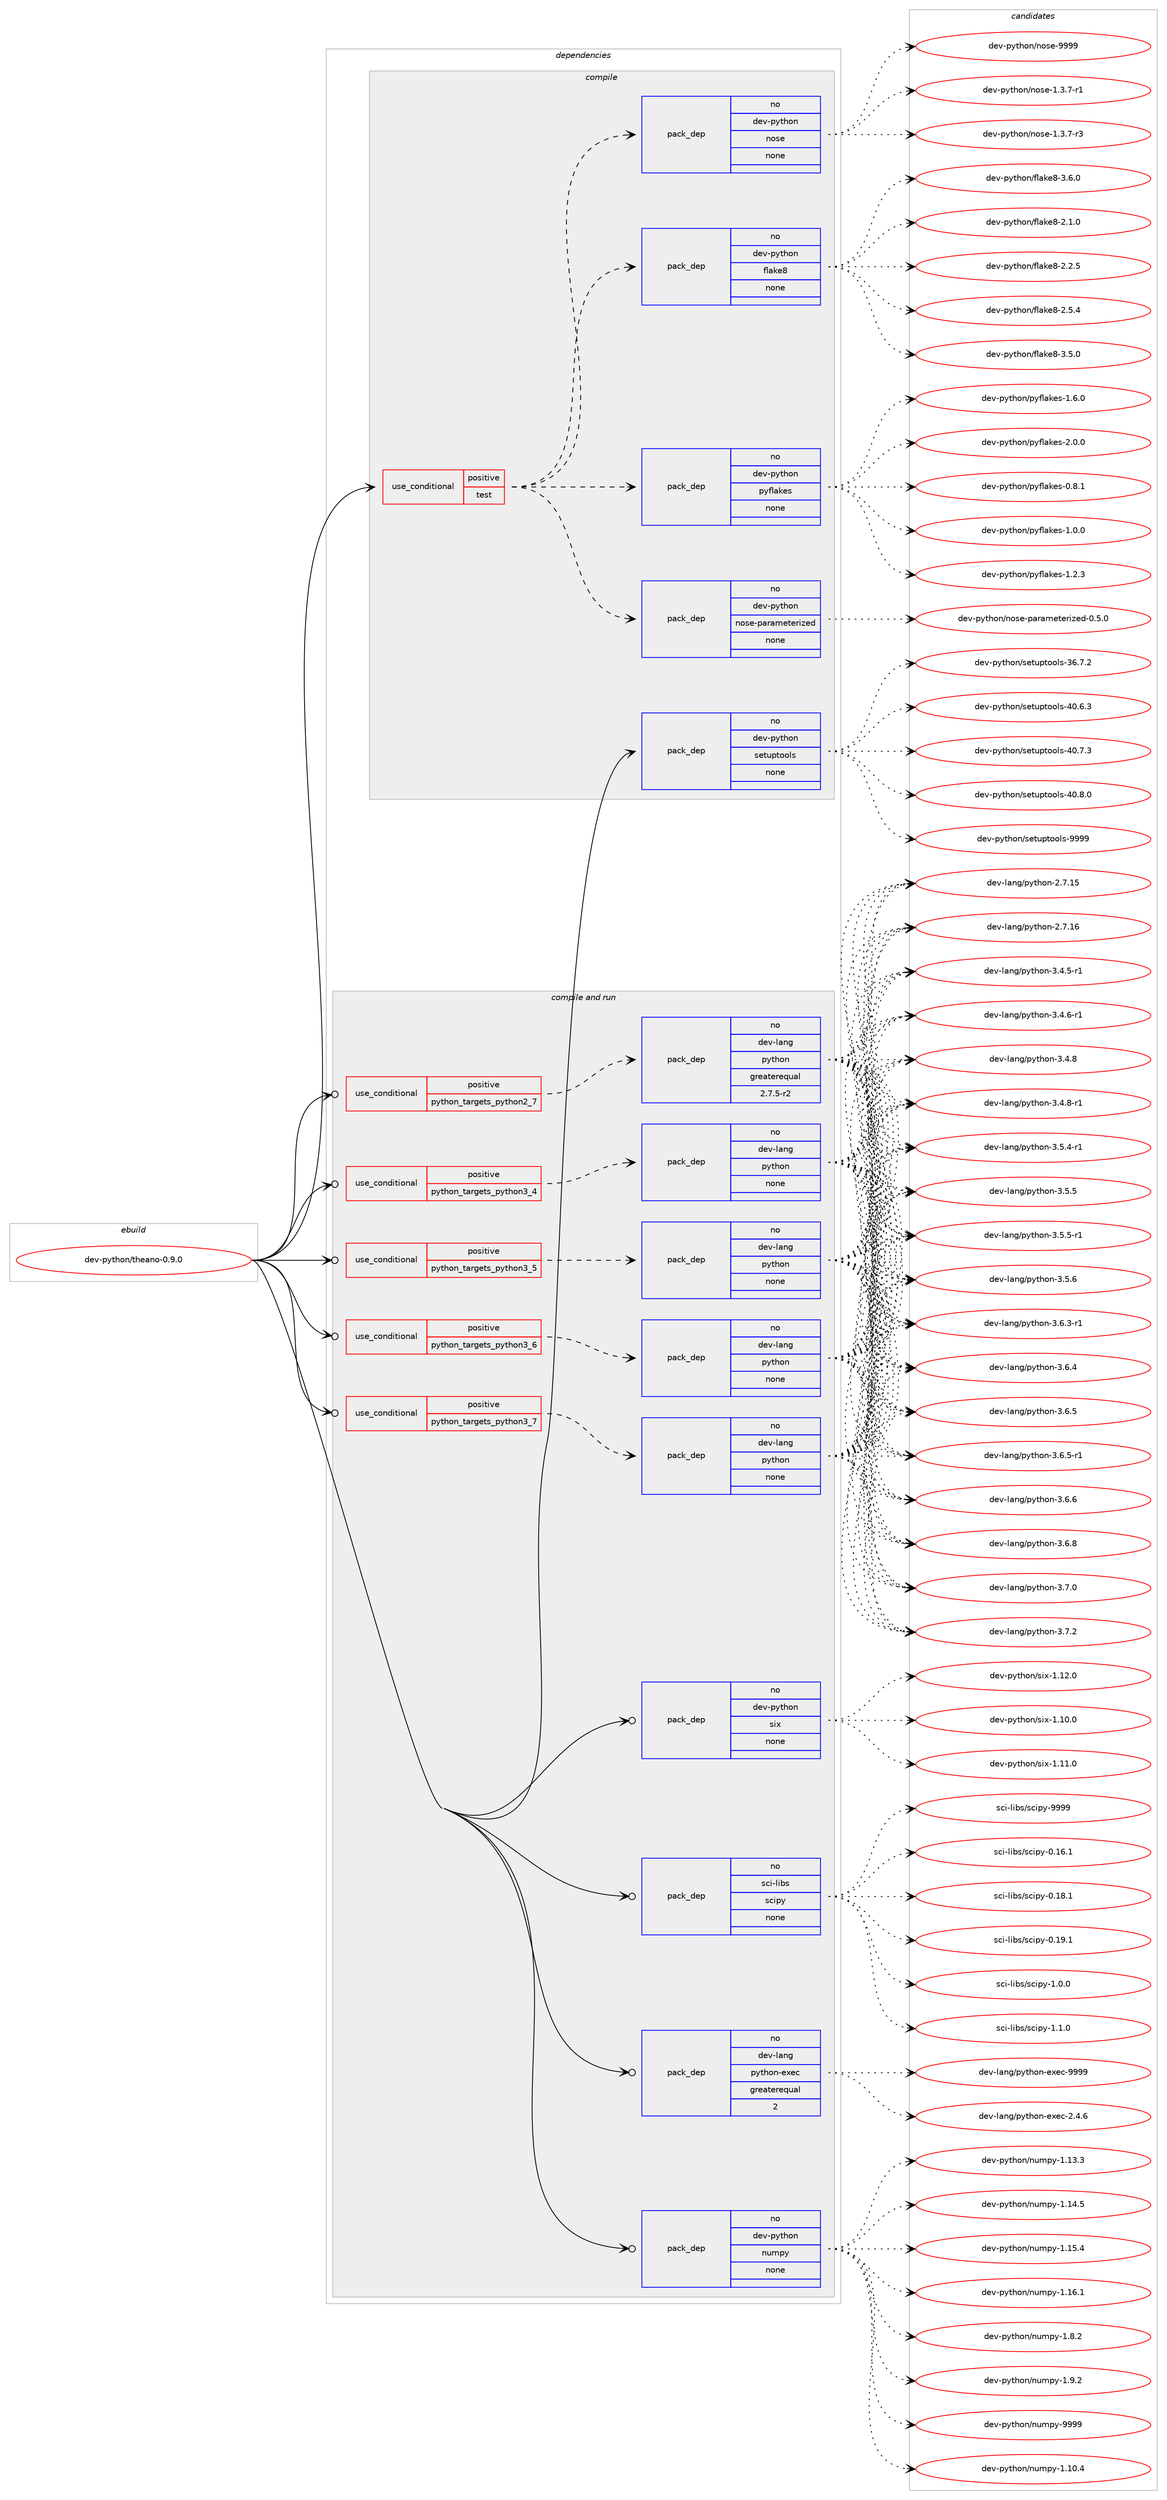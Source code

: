 digraph prolog {

# *************
# Graph options
# *************

newrank=true;
concentrate=true;
compound=true;
graph [rankdir=LR,fontname=Helvetica,fontsize=10,ranksep=1.5];#, ranksep=2.5, nodesep=0.2];
edge  [arrowhead=vee];
node  [fontname=Helvetica,fontsize=10];

# **********
# The ebuild
# **********

subgraph cluster_leftcol {
color=gray;
rank=same;
label=<<i>ebuild</i>>;
id [label="dev-python/theano-0.9.0", color=red, width=4, href="../dev-python/theano-0.9.0.svg"];
}

# ****************
# The dependencies
# ****************

subgraph cluster_midcol {
color=gray;
label=<<i>dependencies</i>>;
subgraph cluster_compile {
fillcolor="#eeeeee";
style=filled;
label=<<i>compile</i>>;
subgraph cond385785 {
dependency1444700 [label=<<TABLE BORDER="0" CELLBORDER="1" CELLSPACING="0" CELLPADDING="4"><TR><TD ROWSPAN="3" CELLPADDING="10">use_conditional</TD></TR><TR><TD>positive</TD></TR><TR><TD>test</TD></TR></TABLE>>, shape=none, color=red];
subgraph pack1035552 {
dependency1444701 [label=<<TABLE BORDER="0" CELLBORDER="1" CELLSPACING="0" CELLPADDING="4" WIDTH="220"><TR><TD ROWSPAN="6" CELLPADDING="30">pack_dep</TD></TR><TR><TD WIDTH="110">no</TD></TR><TR><TD>dev-python</TD></TR><TR><TD>flake8</TD></TR><TR><TD>none</TD></TR><TR><TD></TD></TR></TABLE>>, shape=none, color=blue];
}
dependency1444700:e -> dependency1444701:w [weight=20,style="dashed",arrowhead="vee"];
subgraph pack1035553 {
dependency1444702 [label=<<TABLE BORDER="0" CELLBORDER="1" CELLSPACING="0" CELLPADDING="4" WIDTH="220"><TR><TD ROWSPAN="6" CELLPADDING="30">pack_dep</TD></TR><TR><TD WIDTH="110">no</TD></TR><TR><TD>dev-python</TD></TR><TR><TD>nose</TD></TR><TR><TD>none</TD></TR><TR><TD></TD></TR></TABLE>>, shape=none, color=blue];
}
dependency1444700:e -> dependency1444702:w [weight=20,style="dashed",arrowhead="vee"];
subgraph pack1035554 {
dependency1444703 [label=<<TABLE BORDER="0" CELLBORDER="1" CELLSPACING="0" CELLPADDING="4" WIDTH="220"><TR><TD ROWSPAN="6" CELLPADDING="30">pack_dep</TD></TR><TR><TD WIDTH="110">no</TD></TR><TR><TD>dev-python</TD></TR><TR><TD>nose-parameterized</TD></TR><TR><TD>none</TD></TR><TR><TD></TD></TR></TABLE>>, shape=none, color=blue];
}
dependency1444700:e -> dependency1444703:w [weight=20,style="dashed",arrowhead="vee"];
subgraph pack1035555 {
dependency1444704 [label=<<TABLE BORDER="0" CELLBORDER="1" CELLSPACING="0" CELLPADDING="4" WIDTH="220"><TR><TD ROWSPAN="6" CELLPADDING="30">pack_dep</TD></TR><TR><TD WIDTH="110">no</TD></TR><TR><TD>dev-python</TD></TR><TR><TD>pyflakes</TD></TR><TR><TD>none</TD></TR><TR><TD></TD></TR></TABLE>>, shape=none, color=blue];
}
dependency1444700:e -> dependency1444704:w [weight=20,style="dashed",arrowhead="vee"];
}
id:e -> dependency1444700:w [weight=20,style="solid",arrowhead="vee"];
subgraph pack1035556 {
dependency1444705 [label=<<TABLE BORDER="0" CELLBORDER="1" CELLSPACING="0" CELLPADDING="4" WIDTH="220"><TR><TD ROWSPAN="6" CELLPADDING="30">pack_dep</TD></TR><TR><TD WIDTH="110">no</TD></TR><TR><TD>dev-python</TD></TR><TR><TD>setuptools</TD></TR><TR><TD>none</TD></TR><TR><TD></TD></TR></TABLE>>, shape=none, color=blue];
}
id:e -> dependency1444705:w [weight=20,style="solid",arrowhead="vee"];
}
subgraph cluster_compileandrun {
fillcolor="#eeeeee";
style=filled;
label=<<i>compile and run</i>>;
subgraph cond385786 {
dependency1444706 [label=<<TABLE BORDER="0" CELLBORDER="1" CELLSPACING="0" CELLPADDING="4"><TR><TD ROWSPAN="3" CELLPADDING="10">use_conditional</TD></TR><TR><TD>positive</TD></TR><TR><TD>python_targets_python2_7</TD></TR></TABLE>>, shape=none, color=red];
subgraph pack1035557 {
dependency1444707 [label=<<TABLE BORDER="0" CELLBORDER="1" CELLSPACING="0" CELLPADDING="4" WIDTH="220"><TR><TD ROWSPAN="6" CELLPADDING="30">pack_dep</TD></TR><TR><TD WIDTH="110">no</TD></TR><TR><TD>dev-lang</TD></TR><TR><TD>python</TD></TR><TR><TD>greaterequal</TD></TR><TR><TD>2.7.5-r2</TD></TR></TABLE>>, shape=none, color=blue];
}
dependency1444706:e -> dependency1444707:w [weight=20,style="dashed",arrowhead="vee"];
}
id:e -> dependency1444706:w [weight=20,style="solid",arrowhead="odotvee"];
subgraph cond385787 {
dependency1444708 [label=<<TABLE BORDER="0" CELLBORDER="1" CELLSPACING="0" CELLPADDING="4"><TR><TD ROWSPAN="3" CELLPADDING="10">use_conditional</TD></TR><TR><TD>positive</TD></TR><TR><TD>python_targets_python3_4</TD></TR></TABLE>>, shape=none, color=red];
subgraph pack1035558 {
dependency1444709 [label=<<TABLE BORDER="0" CELLBORDER="1" CELLSPACING="0" CELLPADDING="4" WIDTH="220"><TR><TD ROWSPAN="6" CELLPADDING="30">pack_dep</TD></TR><TR><TD WIDTH="110">no</TD></TR><TR><TD>dev-lang</TD></TR><TR><TD>python</TD></TR><TR><TD>none</TD></TR><TR><TD></TD></TR></TABLE>>, shape=none, color=blue];
}
dependency1444708:e -> dependency1444709:w [weight=20,style="dashed",arrowhead="vee"];
}
id:e -> dependency1444708:w [weight=20,style="solid",arrowhead="odotvee"];
subgraph cond385788 {
dependency1444710 [label=<<TABLE BORDER="0" CELLBORDER="1" CELLSPACING="0" CELLPADDING="4"><TR><TD ROWSPAN="3" CELLPADDING="10">use_conditional</TD></TR><TR><TD>positive</TD></TR><TR><TD>python_targets_python3_5</TD></TR></TABLE>>, shape=none, color=red];
subgraph pack1035559 {
dependency1444711 [label=<<TABLE BORDER="0" CELLBORDER="1" CELLSPACING="0" CELLPADDING="4" WIDTH="220"><TR><TD ROWSPAN="6" CELLPADDING="30">pack_dep</TD></TR><TR><TD WIDTH="110">no</TD></TR><TR><TD>dev-lang</TD></TR><TR><TD>python</TD></TR><TR><TD>none</TD></TR><TR><TD></TD></TR></TABLE>>, shape=none, color=blue];
}
dependency1444710:e -> dependency1444711:w [weight=20,style="dashed",arrowhead="vee"];
}
id:e -> dependency1444710:w [weight=20,style="solid",arrowhead="odotvee"];
subgraph cond385789 {
dependency1444712 [label=<<TABLE BORDER="0" CELLBORDER="1" CELLSPACING="0" CELLPADDING="4"><TR><TD ROWSPAN="3" CELLPADDING="10">use_conditional</TD></TR><TR><TD>positive</TD></TR><TR><TD>python_targets_python3_6</TD></TR></TABLE>>, shape=none, color=red];
subgraph pack1035560 {
dependency1444713 [label=<<TABLE BORDER="0" CELLBORDER="1" CELLSPACING="0" CELLPADDING="4" WIDTH="220"><TR><TD ROWSPAN="6" CELLPADDING="30">pack_dep</TD></TR><TR><TD WIDTH="110">no</TD></TR><TR><TD>dev-lang</TD></TR><TR><TD>python</TD></TR><TR><TD>none</TD></TR><TR><TD></TD></TR></TABLE>>, shape=none, color=blue];
}
dependency1444712:e -> dependency1444713:w [weight=20,style="dashed",arrowhead="vee"];
}
id:e -> dependency1444712:w [weight=20,style="solid",arrowhead="odotvee"];
subgraph cond385790 {
dependency1444714 [label=<<TABLE BORDER="0" CELLBORDER="1" CELLSPACING="0" CELLPADDING="4"><TR><TD ROWSPAN="3" CELLPADDING="10">use_conditional</TD></TR><TR><TD>positive</TD></TR><TR><TD>python_targets_python3_7</TD></TR></TABLE>>, shape=none, color=red];
subgraph pack1035561 {
dependency1444715 [label=<<TABLE BORDER="0" CELLBORDER="1" CELLSPACING="0" CELLPADDING="4" WIDTH="220"><TR><TD ROWSPAN="6" CELLPADDING="30">pack_dep</TD></TR><TR><TD WIDTH="110">no</TD></TR><TR><TD>dev-lang</TD></TR><TR><TD>python</TD></TR><TR><TD>none</TD></TR><TR><TD></TD></TR></TABLE>>, shape=none, color=blue];
}
dependency1444714:e -> dependency1444715:w [weight=20,style="dashed",arrowhead="vee"];
}
id:e -> dependency1444714:w [weight=20,style="solid",arrowhead="odotvee"];
subgraph pack1035562 {
dependency1444716 [label=<<TABLE BORDER="0" CELLBORDER="1" CELLSPACING="0" CELLPADDING="4" WIDTH="220"><TR><TD ROWSPAN="6" CELLPADDING="30">pack_dep</TD></TR><TR><TD WIDTH="110">no</TD></TR><TR><TD>dev-lang</TD></TR><TR><TD>python-exec</TD></TR><TR><TD>greaterequal</TD></TR><TR><TD>2</TD></TR></TABLE>>, shape=none, color=blue];
}
id:e -> dependency1444716:w [weight=20,style="solid",arrowhead="odotvee"];
subgraph pack1035563 {
dependency1444717 [label=<<TABLE BORDER="0" CELLBORDER="1" CELLSPACING="0" CELLPADDING="4" WIDTH="220"><TR><TD ROWSPAN="6" CELLPADDING="30">pack_dep</TD></TR><TR><TD WIDTH="110">no</TD></TR><TR><TD>dev-python</TD></TR><TR><TD>numpy</TD></TR><TR><TD>none</TD></TR><TR><TD></TD></TR></TABLE>>, shape=none, color=blue];
}
id:e -> dependency1444717:w [weight=20,style="solid",arrowhead="odotvee"];
subgraph pack1035564 {
dependency1444718 [label=<<TABLE BORDER="0" CELLBORDER="1" CELLSPACING="0" CELLPADDING="4" WIDTH="220"><TR><TD ROWSPAN="6" CELLPADDING="30">pack_dep</TD></TR><TR><TD WIDTH="110">no</TD></TR><TR><TD>dev-python</TD></TR><TR><TD>six</TD></TR><TR><TD>none</TD></TR><TR><TD></TD></TR></TABLE>>, shape=none, color=blue];
}
id:e -> dependency1444718:w [weight=20,style="solid",arrowhead="odotvee"];
subgraph pack1035565 {
dependency1444719 [label=<<TABLE BORDER="0" CELLBORDER="1" CELLSPACING="0" CELLPADDING="4" WIDTH="220"><TR><TD ROWSPAN="6" CELLPADDING="30">pack_dep</TD></TR><TR><TD WIDTH="110">no</TD></TR><TR><TD>sci-libs</TD></TR><TR><TD>scipy</TD></TR><TR><TD>none</TD></TR><TR><TD></TD></TR></TABLE>>, shape=none, color=blue];
}
id:e -> dependency1444719:w [weight=20,style="solid",arrowhead="odotvee"];
}
subgraph cluster_run {
fillcolor="#eeeeee";
style=filled;
label=<<i>run</i>>;
}
}

# **************
# The candidates
# **************

subgraph cluster_choices {
rank=same;
color=gray;
label=<<i>candidates</i>>;

subgraph choice1035552 {
color=black;
nodesep=1;
choice10010111845112121116104111110471021089710710156455046494648 [label="dev-python/flake8-2.1.0", color=red, width=4,href="../dev-python/flake8-2.1.0.svg"];
choice10010111845112121116104111110471021089710710156455046504653 [label="dev-python/flake8-2.2.5", color=red, width=4,href="../dev-python/flake8-2.2.5.svg"];
choice10010111845112121116104111110471021089710710156455046534652 [label="dev-python/flake8-2.5.4", color=red, width=4,href="../dev-python/flake8-2.5.4.svg"];
choice10010111845112121116104111110471021089710710156455146534648 [label="dev-python/flake8-3.5.0", color=red, width=4,href="../dev-python/flake8-3.5.0.svg"];
choice10010111845112121116104111110471021089710710156455146544648 [label="dev-python/flake8-3.6.0", color=red, width=4,href="../dev-python/flake8-3.6.0.svg"];
dependency1444701:e -> choice10010111845112121116104111110471021089710710156455046494648:w [style=dotted,weight="100"];
dependency1444701:e -> choice10010111845112121116104111110471021089710710156455046504653:w [style=dotted,weight="100"];
dependency1444701:e -> choice10010111845112121116104111110471021089710710156455046534652:w [style=dotted,weight="100"];
dependency1444701:e -> choice10010111845112121116104111110471021089710710156455146534648:w [style=dotted,weight="100"];
dependency1444701:e -> choice10010111845112121116104111110471021089710710156455146544648:w [style=dotted,weight="100"];
}
subgraph choice1035553 {
color=black;
nodesep=1;
choice10010111845112121116104111110471101111151014549465146554511449 [label="dev-python/nose-1.3.7-r1", color=red, width=4,href="../dev-python/nose-1.3.7-r1.svg"];
choice10010111845112121116104111110471101111151014549465146554511451 [label="dev-python/nose-1.3.7-r3", color=red, width=4,href="../dev-python/nose-1.3.7-r3.svg"];
choice10010111845112121116104111110471101111151014557575757 [label="dev-python/nose-9999", color=red, width=4,href="../dev-python/nose-9999.svg"];
dependency1444702:e -> choice10010111845112121116104111110471101111151014549465146554511449:w [style=dotted,weight="100"];
dependency1444702:e -> choice10010111845112121116104111110471101111151014549465146554511451:w [style=dotted,weight="100"];
dependency1444702:e -> choice10010111845112121116104111110471101111151014557575757:w [style=dotted,weight="100"];
}
subgraph choice1035554 {
color=black;
nodesep=1;
choice1001011184511212111610411111047110111115101451129711497109101116101114105122101100454846534648 [label="dev-python/nose-parameterized-0.5.0", color=red, width=4,href="../dev-python/nose-parameterized-0.5.0.svg"];
dependency1444703:e -> choice1001011184511212111610411111047110111115101451129711497109101116101114105122101100454846534648:w [style=dotted,weight="100"];
}
subgraph choice1035555 {
color=black;
nodesep=1;
choice100101118451121211161041111104711212110210897107101115454846564649 [label="dev-python/pyflakes-0.8.1", color=red, width=4,href="../dev-python/pyflakes-0.8.1.svg"];
choice100101118451121211161041111104711212110210897107101115454946484648 [label="dev-python/pyflakes-1.0.0", color=red, width=4,href="../dev-python/pyflakes-1.0.0.svg"];
choice100101118451121211161041111104711212110210897107101115454946504651 [label="dev-python/pyflakes-1.2.3", color=red, width=4,href="../dev-python/pyflakes-1.2.3.svg"];
choice100101118451121211161041111104711212110210897107101115454946544648 [label="dev-python/pyflakes-1.6.0", color=red, width=4,href="../dev-python/pyflakes-1.6.0.svg"];
choice100101118451121211161041111104711212110210897107101115455046484648 [label="dev-python/pyflakes-2.0.0", color=red, width=4,href="../dev-python/pyflakes-2.0.0.svg"];
dependency1444704:e -> choice100101118451121211161041111104711212110210897107101115454846564649:w [style=dotted,weight="100"];
dependency1444704:e -> choice100101118451121211161041111104711212110210897107101115454946484648:w [style=dotted,weight="100"];
dependency1444704:e -> choice100101118451121211161041111104711212110210897107101115454946504651:w [style=dotted,weight="100"];
dependency1444704:e -> choice100101118451121211161041111104711212110210897107101115454946544648:w [style=dotted,weight="100"];
dependency1444704:e -> choice100101118451121211161041111104711212110210897107101115455046484648:w [style=dotted,weight="100"];
}
subgraph choice1035556 {
color=black;
nodesep=1;
choice100101118451121211161041111104711510111611711211611111110811545515446554650 [label="dev-python/setuptools-36.7.2", color=red, width=4,href="../dev-python/setuptools-36.7.2.svg"];
choice100101118451121211161041111104711510111611711211611111110811545524846544651 [label="dev-python/setuptools-40.6.3", color=red, width=4,href="../dev-python/setuptools-40.6.3.svg"];
choice100101118451121211161041111104711510111611711211611111110811545524846554651 [label="dev-python/setuptools-40.7.3", color=red, width=4,href="../dev-python/setuptools-40.7.3.svg"];
choice100101118451121211161041111104711510111611711211611111110811545524846564648 [label="dev-python/setuptools-40.8.0", color=red, width=4,href="../dev-python/setuptools-40.8.0.svg"];
choice10010111845112121116104111110471151011161171121161111111081154557575757 [label="dev-python/setuptools-9999", color=red, width=4,href="../dev-python/setuptools-9999.svg"];
dependency1444705:e -> choice100101118451121211161041111104711510111611711211611111110811545515446554650:w [style=dotted,weight="100"];
dependency1444705:e -> choice100101118451121211161041111104711510111611711211611111110811545524846544651:w [style=dotted,weight="100"];
dependency1444705:e -> choice100101118451121211161041111104711510111611711211611111110811545524846554651:w [style=dotted,weight="100"];
dependency1444705:e -> choice100101118451121211161041111104711510111611711211611111110811545524846564648:w [style=dotted,weight="100"];
dependency1444705:e -> choice10010111845112121116104111110471151011161171121161111111081154557575757:w [style=dotted,weight="100"];
}
subgraph choice1035557 {
color=black;
nodesep=1;
choice10010111845108971101034711212111610411111045504655464953 [label="dev-lang/python-2.7.15", color=red, width=4,href="../dev-lang/python-2.7.15.svg"];
choice10010111845108971101034711212111610411111045504655464954 [label="dev-lang/python-2.7.16", color=red, width=4,href="../dev-lang/python-2.7.16.svg"];
choice1001011184510897110103471121211161041111104551465246534511449 [label="dev-lang/python-3.4.5-r1", color=red, width=4,href="../dev-lang/python-3.4.5-r1.svg"];
choice1001011184510897110103471121211161041111104551465246544511449 [label="dev-lang/python-3.4.6-r1", color=red, width=4,href="../dev-lang/python-3.4.6-r1.svg"];
choice100101118451089711010347112121116104111110455146524656 [label="dev-lang/python-3.4.8", color=red, width=4,href="../dev-lang/python-3.4.8.svg"];
choice1001011184510897110103471121211161041111104551465246564511449 [label="dev-lang/python-3.4.8-r1", color=red, width=4,href="../dev-lang/python-3.4.8-r1.svg"];
choice1001011184510897110103471121211161041111104551465346524511449 [label="dev-lang/python-3.5.4-r1", color=red, width=4,href="../dev-lang/python-3.5.4-r1.svg"];
choice100101118451089711010347112121116104111110455146534653 [label="dev-lang/python-3.5.5", color=red, width=4,href="../dev-lang/python-3.5.5.svg"];
choice1001011184510897110103471121211161041111104551465346534511449 [label="dev-lang/python-3.5.5-r1", color=red, width=4,href="../dev-lang/python-3.5.5-r1.svg"];
choice100101118451089711010347112121116104111110455146534654 [label="dev-lang/python-3.5.6", color=red, width=4,href="../dev-lang/python-3.5.6.svg"];
choice1001011184510897110103471121211161041111104551465446514511449 [label="dev-lang/python-3.6.3-r1", color=red, width=4,href="../dev-lang/python-3.6.3-r1.svg"];
choice100101118451089711010347112121116104111110455146544652 [label="dev-lang/python-3.6.4", color=red, width=4,href="../dev-lang/python-3.6.4.svg"];
choice100101118451089711010347112121116104111110455146544653 [label="dev-lang/python-3.6.5", color=red, width=4,href="../dev-lang/python-3.6.5.svg"];
choice1001011184510897110103471121211161041111104551465446534511449 [label="dev-lang/python-3.6.5-r1", color=red, width=4,href="../dev-lang/python-3.6.5-r1.svg"];
choice100101118451089711010347112121116104111110455146544654 [label="dev-lang/python-3.6.6", color=red, width=4,href="../dev-lang/python-3.6.6.svg"];
choice100101118451089711010347112121116104111110455146544656 [label="dev-lang/python-3.6.8", color=red, width=4,href="../dev-lang/python-3.6.8.svg"];
choice100101118451089711010347112121116104111110455146554648 [label="dev-lang/python-3.7.0", color=red, width=4,href="../dev-lang/python-3.7.0.svg"];
choice100101118451089711010347112121116104111110455146554650 [label="dev-lang/python-3.7.2", color=red, width=4,href="../dev-lang/python-3.7.2.svg"];
dependency1444707:e -> choice10010111845108971101034711212111610411111045504655464953:w [style=dotted,weight="100"];
dependency1444707:e -> choice10010111845108971101034711212111610411111045504655464954:w [style=dotted,weight="100"];
dependency1444707:e -> choice1001011184510897110103471121211161041111104551465246534511449:w [style=dotted,weight="100"];
dependency1444707:e -> choice1001011184510897110103471121211161041111104551465246544511449:w [style=dotted,weight="100"];
dependency1444707:e -> choice100101118451089711010347112121116104111110455146524656:w [style=dotted,weight="100"];
dependency1444707:e -> choice1001011184510897110103471121211161041111104551465246564511449:w [style=dotted,weight="100"];
dependency1444707:e -> choice1001011184510897110103471121211161041111104551465346524511449:w [style=dotted,weight="100"];
dependency1444707:e -> choice100101118451089711010347112121116104111110455146534653:w [style=dotted,weight="100"];
dependency1444707:e -> choice1001011184510897110103471121211161041111104551465346534511449:w [style=dotted,weight="100"];
dependency1444707:e -> choice100101118451089711010347112121116104111110455146534654:w [style=dotted,weight="100"];
dependency1444707:e -> choice1001011184510897110103471121211161041111104551465446514511449:w [style=dotted,weight="100"];
dependency1444707:e -> choice100101118451089711010347112121116104111110455146544652:w [style=dotted,weight="100"];
dependency1444707:e -> choice100101118451089711010347112121116104111110455146544653:w [style=dotted,weight="100"];
dependency1444707:e -> choice1001011184510897110103471121211161041111104551465446534511449:w [style=dotted,weight="100"];
dependency1444707:e -> choice100101118451089711010347112121116104111110455146544654:w [style=dotted,weight="100"];
dependency1444707:e -> choice100101118451089711010347112121116104111110455146544656:w [style=dotted,weight="100"];
dependency1444707:e -> choice100101118451089711010347112121116104111110455146554648:w [style=dotted,weight="100"];
dependency1444707:e -> choice100101118451089711010347112121116104111110455146554650:w [style=dotted,weight="100"];
}
subgraph choice1035558 {
color=black;
nodesep=1;
choice10010111845108971101034711212111610411111045504655464953 [label="dev-lang/python-2.7.15", color=red, width=4,href="../dev-lang/python-2.7.15.svg"];
choice10010111845108971101034711212111610411111045504655464954 [label="dev-lang/python-2.7.16", color=red, width=4,href="../dev-lang/python-2.7.16.svg"];
choice1001011184510897110103471121211161041111104551465246534511449 [label="dev-lang/python-3.4.5-r1", color=red, width=4,href="../dev-lang/python-3.4.5-r1.svg"];
choice1001011184510897110103471121211161041111104551465246544511449 [label="dev-lang/python-3.4.6-r1", color=red, width=4,href="../dev-lang/python-3.4.6-r1.svg"];
choice100101118451089711010347112121116104111110455146524656 [label="dev-lang/python-3.4.8", color=red, width=4,href="../dev-lang/python-3.4.8.svg"];
choice1001011184510897110103471121211161041111104551465246564511449 [label="dev-lang/python-3.4.8-r1", color=red, width=4,href="../dev-lang/python-3.4.8-r1.svg"];
choice1001011184510897110103471121211161041111104551465346524511449 [label="dev-lang/python-3.5.4-r1", color=red, width=4,href="../dev-lang/python-3.5.4-r1.svg"];
choice100101118451089711010347112121116104111110455146534653 [label="dev-lang/python-3.5.5", color=red, width=4,href="../dev-lang/python-3.5.5.svg"];
choice1001011184510897110103471121211161041111104551465346534511449 [label="dev-lang/python-3.5.5-r1", color=red, width=4,href="../dev-lang/python-3.5.5-r1.svg"];
choice100101118451089711010347112121116104111110455146534654 [label="dev-lang/python-3.5.6", color=red, width=4,href="../dev-lang/python-3.5.6.svg"];
choice1001011184510897110103471121211161041111104551465446514511449 [label="dev-lang/python-3.6.3-r1", color=red, width=4,href="../dev-lang/python-3.6.3-r1.svg"];
choice100101118451089711010347112121116104111110455146544652 [label="dev-lang/python-3.6.4", color=red, width=4,href="../dev-lang/python-3.6.4.svg"];
choice100101118451089711010347112121116104111110455146544653 [label="dev-lang/python-3.6.5", color=red, width=4,href="../dev-lang/python-3.6.5.svg"];
choice1001011184510897110103471121211161041111104551465446534511449 [label="dev-lang/python-3.6.5-r1", color=red, width=4,href="../dev-lang/python-3.6.5-r1.svg"];
choice100101118451089711010347112121116104111110455146544654 [label="dev-lang/python-3.6.6", color=red, width=4,href="../dev-lang/python-3.6.6.svg"];
choice100101118451089711010347112121116104111110455146544656 [label="dev-lang/python-3.6.8", color=red, width=4,href="../dev-lang/python-3.6.8.svg"];
choice100101118451089711010347112121116104111110455146554648 [label="dev-lang/python-3.7.0", color=red, width=4,href="../dev-lang/python-3.7.0.svg"];
choice100101118451089711010347112121116104111110455146554650 [label="dev-lang/python-3.7.2", color=red, width=4,href="../dev-lang/python-3.7.2.svg"];
dependency1444709:e -> choice10010111845108971101034711212111610411111045504655464953:w [style=dotted,weight="100"];
dependency1444709:e -> choice10010111845108971101034711212111610411111045504655464954:w [style=dotted,weight="100"];
dependency1444709:e -> choice1001011184510897110103471121211161041111104551465246534511449:w [style=dotted,weight="100"];
dependency1444709:e -> choice1001011184510897110103471121211161041111104551465246544511449:w [style=dotted,weight="100"];
dependency1444709:e -> choice100101118451089711010347112121116104111110455146524656:w [style=dotted,weight="100"];
dependency1444709:e -> choice1001011184510897110103471121211161041111104551465246564511449:w [style=dotted,weight="100"];
dependency1444709:e -> choice1001011184510897110103471121211161041111104551465346524511449:w [style=dotted,weight="100"];
dependency1444709:e -> choice100101118451089711010347112121116104111110455146534653:w [style=dotted,weight="100"];
dependency1444709:e -> choice1001011184510897110103471121211161041111104551465346534511449:w [style=dotted,weight="100"];
dependency1444709:e -> choice100101118451089711010347112121116104111110455146534654:w [style=dotted,weight="100"];
dependency1444709:e -> choice1001011184510897110103471121211161041111104551465446514511449:w [style=dotted,weight="100"];
dependency1444709:e -> choice100101118451089711010347112121116104111110455146544652:w [style=dotted,weight="100"];
dependency1444709:e -> choice100101118451089711010347112121116104111110455146544653:w [style=dotted,weight="100"];
dependency1444709:e -> choice1001011184510897110103471121211161041111104551465446534511449:w [style=dotted,weight="100"];
dependency1444709:e -> choice100101118451089711010347112121116104111110455146544654:w [style=dotted,weight="100"];
dependency1444709:e -> choice100101118451089711010347112121116104111110455146544656:w [style=dotted,weight="100"];
dependency1444709:e -> choice100101118451089711010347112121116104111110455146554648:w [style=dotted,weight="100"];
dependency1444709:e -> choice100101118451089711010347112121116104111110455146554650:w [style=dotted,weight="100"];
}
subgraph choice1035559 {
color=black;
nodesep=1;
choice10010111845108971101034711212111610411111045504655464953 [label="dev-lang/python-2.7.15", color=red, width=4,href="../dev-lang/python-2.7.15.svg"];
choice10010111845108971101034711212111610411111045504655464954 [label="dev-lang/python-2.7.16", color=red, width=4,href="../dev-lang/python-2.7.16.svg"];
choice1001011184510897110103471121211161041111104551465246534511449 [label="dev-lang/python-3.4.5-r1", color=red, width=4,href="../dev-lang/python-3.4.5-r1.svg"];
choice1001011184510897110103471121211161041111104551465246544511449 [label="dev-lang/python-3.4.6-r1", color=red, width=4,href="../dev-lang/python-3.4.6-r1.svg"];
choice100101118451089711010347112121116104111110455146524656 [label="dev-lang/python-3.4.8", color=red, width=4,href="../dev-lang/python-3.4.8.svg"];
choice1001011184510897110103471121211161041111104551465246564511449 [label="dev-lang/python-3.4.8-r1", color=red, width=4,href="../dev-lang/python-3.4.8-r1.svg"];
choice1001011184510897110103471121211161041111104551465346524511449 [label="dev-lang/python-3.5.4-r1", color=red, width=4,href="../dev-lang/python-3.5.4-r1.svg"];
choice100101118451089711010347112121116104111110455146534653 [label="dev-lang/python-3.5.5", color=red, width=4,href="../dev-lang/python-3.5.5.svg"];
choice1001011184510897110103471121211161041111104551465346534511449 [label="dev-lang/python-3.5.5-r1", color=red, width=4,href="../dev-lang/python-3.5.5-r1.svg"];
choice100101118451089711010347112121116104111110455146534654 [label="dev-lang/python-3.5.6", color=red, width=4,href="../dev-lang/python-3.5.6.svg"];
choice1001011184510897110103471121211161041111104551465446514511449 [label="dev-lang/python-3.6.3-r1", color=red, width=4,href="../dev-lang/python-3.6.3-r1.svg"];
choice100101118451089711010347112121116104111110455146544652 [label="dev-lang/python-3.6.4", color=red, width=4,href="../dev-lang/python-3.6.4.svg"];
choice100101118451089711010347112121116104111110455146544653 [label="dev-lang/python-3.6.5", color=red, width=4,href="../dev-lang/python-3.6.5.svg"];
choice1001011184510897110103471121211161041111104551465446534511449 [label="dev-lang/python-3.6.5-r1", color=red, width=4,href="../dev-lang/python-3.6.5-r1.svg"];
choice100101118451089711010347112121116104111110455146544654 [label="dev-lang/python-3.6.6", color=red, width=4,href="../dev-lang/python-3.6.6.svg"];
choice100101118451089711010347112121116104111110455146544656 [label="dev-lang/python-3.6.8", color=red, width=4,href="../dev-lang/python-3.6.8.svg"];
choice100101118451089711010347112121116104111110455146554648 [label="dev-lang/python-3.7.0", color=red, width=4,href="../dev-lang/python-3.7.0.svg"];
choice100101118451089711010347112121116104111110455146554650 [label="dev-lang/python-3.7.2", color=red, width=4,href="../dev-lang/python-3.7.2.svg"];
dependency1444711:e -> choice10010111845108971101034711212111610411111045504655464953:w [style=dotted,weight="100"];
dependency1444711:e -> choice10010111845108971101034711212111610411111045504655464954:w [style=dotted,weight="100"];
dependency1444711:e -> choice1001011184510897110103471121211161041111104551465246534511449:w [style=dotted,weight="100"];
dependency1444711:e -> choice1001011184510897110103471121211161041111104551465246544511449:w [style=dotted,weight="100"];
dependency1444711:e -> choice100101118451089711010347112121116104111110455146524656:w [style=dotted,weight="100"];
dependency1444711:e -> choice1001011184510897110103471121211161041111104551465246564511449:w [style=dotted,weight="100"];
dependency1444711:e -> choice1001011184510897110103471121211161041111104551465346524511449:w [style=dotted,weight="100"];
dependency1444711:e -> choice100101118451089711010347112121116104111110455146534653:w [style=dotted,weight="100"];
dependency1444711:e -> choice1001011184510897110103471121211161041111104551465346534511449:w [style=dotted,weight="100"];
dependency1444711:e -> choice100101118451089711010347112121116104111110455146534654:w [style=dotted,weight="100"];
dependency1444711:e -> choice1001011184510897110103471121211161041111104551465446514511449:w [style=dotted,weight="100"];
dependency1444711:e -> choice100101118451089711010347112121116104111110455146544652:w [style=dotted,weight="100"];
dependency1444711:e -> choice100101118451089711010347112121116104111110455146544653:w [style=dotted,weight="100"];
dependency1444711:e -> choice1001011184510897110103471121211161041111104551465446534511449:w [style=dotted,weight="100"];
dependency1444711:e -> choice100101118451089711010347112121116104111110455146544654:w [style=dotted,weight="100"];
dependency1444711:e -> choice100101118451089711010347112121116104111110455146544656:w [style=dotted,weight="100"];
dependency1444711:e -> choice100101118451089711010347112121116104111110455146554648:w [style=dotted,weight="100"];
dependency1444711:e -> choice100101118451089711010347112121116104111110455146554650:w [style=dotted,weight="100"];
}
subgraph choice1035560 {
color=black;
nodesep=1;
choice10010111845108971101034711212111610411111045504655464953 [label="dev-lang/python-2.7.15", color=red, width=4,href="../dev-lang/python-2.7.15.svg"];
choice10010111845108971101034711212111610411111045504655464954 [label="dev-lang/python-2.7.16", color=red, width=4,href="../dev-lang/python-2.7.16.svg"];
choice1001011184510897110103471121211161041111104551465246534511449 [label="dev-lang/python-3.4.5-r1", color=red, width=4,href="../dev-lang/python-3.4.5-r1.svg"];
choice1001011184510897110103471121211161041111104551465246544511449 [label="dev-lang/python-3.4.6-r1", color=red, width=4,href="../dev-lang/python-3.4.6-r1.svg"];
choice100101118451089711010347112121116104111110455146524656 [label="dev-lang/python-3.4.8", color=red, width=4,href="../dev-lang/python-3.4.8.svg"];
choice1001011184510897110103471121211161041111104551465246564511449 [label="dev-lang/python-3.4.8-r1", color=red, width=4,href="../dev-lang/python-3.4.8-r1.svg"];
choice1001011184510897110103471121211161041111104551465346524511449 [label="dev-lang/python-3.5.4-r1", color=red, width=4,href="../dev-lang/python-3.5.4-r1.svg"];
choice100101118451089711010347112121116104111110455146534653 [label="dev-lang/python-3.5.5", color=red, width=4,href="../dev-lang/python-3.5.5.svg"];
choice1001011184510897110103471121211161041111104551465346534511449 [label="dev-lang/python-3.5.5-r1", color=red, width=4,href="../dev-lang/python-3.5.5-r1.svg"];
choice100101118451089711010347112121116104111110455146534654 [label="dev-lang/python-3.5.6", color=red, width=4,href="../dev-lang/python-3.5.6.svg"];
choice1001011184510897110103471121211161041111104551465446514511449 [label="dev-lang/python-3.6.3-r1", color=red, width=4,href="../dev-lang/python-3.6.3-r1.svg"];
choice100101118451089711010347112121116104111110455146544652 [label="dev-lang/python-3.6.4", color=red, width=4,href="../dev-lang/python-3.6.4.svg"];
choice100101118451089711010347112121116104111110455146544653 [label="dev-lang/python-3.6.5", color=red, width=4,href="../dev-lang/python-3.6.5.svg"];
choice1001011184510897110103471121211161041111104551465446534511449 [label="dev-lang/python-3.6.5-r1", color=red, width=4,href="../dev-lang/python-3.6.5-r1.svg"];
choice100101118451089711010347112121116104111110455146544654 [label="dev-lang/python-3.6.6", color=red, width=4,href="../dev-lang/python-3.6.6.svg"];
choice100101118451089711010347112121116104111110455146544656 [label="dev-lang/python-3.6.8", color=red, width=4,href="../dev-lang/python-3.6.8.svg"];
choice100101118451089711010347112121116104111110455146554648 [label="dev-lang/python-3.7.0", color=red, width=4,href="../dev-lang/python-3.7.0.svg"];
choice100101118451089711010347112121116104111110455146554650 [label="dev-lang/python-3.7.2", color=red, width=4,href="../dev-lang/python-3.7.2.svg"];
dependency1444713:e -> choice10010111845108971101034711212111610411111045504655464953:w [style=dotted,weight="100"];
dependency1444713:e -> choice10010111845108971101034711212111610411111045504655464954:w [style=dotted,weight="100"];
dependency1444713:e -> choice1001011184510897110103471121211161041111104551465246534511449:w [style=dotted,weight="100"];
dependency1444713:e -> choice1001011184510897110103471121211161041111104551465246544511449:w [style=dotted,weight="100"];
dependency1444713:e -> choice100101118451089711010347112121116104111110455146524656:w [style=dotted,weight="100"];
dependency1444713:e -> choice1001011184510897110103471121211161041111104551465246564511449:w [style=dotted,weight="100"];
dependency1444713:e -> choice1001011184510897110103471121211161041111104551465346524511449:w [style=dotted,weight="100"];
dependency1444713:e -> choice100101118451089711010347112121116104111110455146534653:w [style=dotted,weight="100"];
dependency1444713:e -> choice1001011184510897110103471121211161041111104551465346534511449:w [style=dotted,weight="100"];
dependency1444713:e -> choice100101118451089711010347112121116104111110455146534654:w [style=dotted,weight="100"];
dependency1444713:e -> choice1001011184510897110103471121211161041111104551465446514511449:w [style=dotted,weight="100"];
dependency1444713:e -> choice100101118451089711010347112121116104111110455146544652:w [style=dotted,weight="100"];
dependency1444713:e -> choice100101118451089711010347112121116104111110455146544653:w [style=dotted,weight="100"];
dependency1444713:e -> choice1001011184510897110103471121211161041111104551465446534511449:w [style=dotted,weight="100"];
dependency1444713:e -> choice100101118451089711010347112121116104111110455146544654:w [style=dotted,weight="100"];
dependency1444713:e -> choice100101118451089711010347112121116104111110455146544656:w [style=dotted,weight="100"];
dependency1444713:e -> choice100101118451089711010347112121116104111110455146554648:w [style=dotted,weight="100"];
dependency1444713:e -> choice100101118451089711010347112121116104111110455146554650:w [style=dotted,weight="100"];
}
subgraph choice1035561 {
color=black;
nodesep=1;
choice10010111845108971101034711212111610411111045504655464953 [label="dev-lang/python-2.7.15", color=red, width=4,href="../dev-lang/python-2.7.15.svg"];
choice10010111845108971101034711212111610411111045504655464954 [label="dev-lang/python-2.7.16", color=red, width=4,href="../dev-lang/python-2.7.16.svg"];
choice1001011184510897110103471121211161041111104551465246534511449 [label="dev-lang/python-3.4.5-r1", color=red, width=4,href="../dev-lang/python-3.4.5-r1.svg"];
choice1001011184510897110103471121211161041111104551465246544511449 [label="dev-lang/python-3.4.6-r1", color=red, width=4,href="../dev-lang/python-3.4.6-r1.svg"];
choice100101118451089711010347112121116104111110455146524656 [label="dev-lang/python-3.4.8", color=red, width=4,href="../dev-lang/python-3.4.8.svg"];
choice1001011184510897110103471121211161041111104551465246564511449 [label="dev-lang/python-3.4.8-r1", color=red, width=4,href="../dev-lang/python-3.4.8-r1.svg"];
choice1001011184510897110103471121211161041111104551465346524511449 [label="dev-lang/python-3.5.4-r1", color=red, width=4,href="../dev-lang/python-3.5.4-r1.svg"];
choice100101118451089711010347112121116104111110455146534653 [label="dev-lang/python-3.5.5", color=red, width=4,href="../dev-lang/python-3.5.5.svg"];
choice1001011184510897110103471121211161041111104551465346534511449 [label="dev-lang/python-3.5.5-r1", color=red, width=4,href="../dev-lang/python-3.5.5-r1.svg"];
choice100101118451089711010347112121116104111110455146534654 [label="dev-lang/python-3.5.6", color=red, width=4,href="../dev-lang/python-3.5.6.svg"];
choice1001011184510897110103471121211161041111104551465446514511449 [label="dev-lang/python-3.6.3-r1", color=red, width=4,href="../dev-lang/python-3.6.3-r1.svg"];
choice100101118451089711010347112121116104111110455146544652 [label="dev-lang/python-3.6.4", color=red, width=4,href="../dev-lang/python-3.6.4.svg"];
choice100101118451089711010347112121116104111110455146544653 [label="dev-lang/python-3.6.5", color=red, width=4,href="../dev-lang/python-3.6.5.svg"];
choice1001011184510897110103471121211161041111104551465446534511449 [label="dev-lang/python-3.6.5-r1", color=red, width=4,href="../dev-lang/python-3.6.5-r1.svg"];
choice100101118451089711010347112121116104111110455146544654 [label="dev-lang/python-3.6.6", color=red, width=4,href="../dev-lang/python-3.6.6.svg"];
choice100101118451089711010347112121116104111110455146544656 [label="dev-lang/python-3.6.8", color=red, width=4,href="../dev-lang/python-3.6.8.svg"];
choice100101118451089711010347112121116104111110455146554648 [label="dev-lang/python-3.7.0", color=red, width=4,href="../dev-lang/python-3.7.0.svg"];
choice100101118451089711010347112121116104111110455146554650 [label="dev-lang/python-3.7.2", color=red, width=4,href="../dev-lang/python-3.7.2.svg"];
dependency1444715:e -> choice10010111845108971101034711212111610411111045504655464953:w [style=dotted,weight="100"];
dependency1444715:e -> choice10010111845108971101034711212111610411111045504655464954:w [style=dotted,weight="100"];
dependency1444715:e -> choice1001011184510897110103471121211161041111104551465246534511449:w [style=dotted,weight="100"];
dependency1444715:e -> choice1001011184510897110103471121211161041111104551465246544511449:w [style=dotted,weight="100"];
dependency1444715:e -> choice100101118451089711010347112121116104111110455146524656:w [style=dotted,weight="100"];
dependency1444715:e -> choice1001011184510897110103471121211161041111104551465246564511449:w [style=dotted,weight="100"];
dependency1444715:e -> choice1001011184510897110103471121211161041111104551465346524511449:w [style=dotted,weight="100"];
dependency1444715:e -> choice100101118451089711010347112121116104111110455146534653:w [style=dotted,weight="100"];
dependency1444715:e -> choice1001011184510897110103471121211161041111104551465346534511449:w [style=dotted,weight="100"];
dependency1444715:e -> choice100101118451089711010347112121116104111110455146534654:w [style=dotted,weight="100"];
dependency1444715:e -> choice1001011184510897110103471121211161041111104551465446514511449:w [style=dotted,weight="100"];
dependency1444715:e -> choice100101118451089711010347112121116104111110455146544652:w [style=dotted,weight="100"];
dependency1444715:e -> choice100101118451089711010347112121116104111110455146544653:w [style=dotted,weight="100"];
dependency1444715:e -> choice1001011184510897110103471121211161041111104551465446534511449:w [style=dotted,weight="100"];
dependency1444715:e -> choice100101118451089711010347112121116104111110455146544654:w [style=dotted,weight="100"];
dependency1444715:e -> choice100101118451089711010347112121116104111110455146544656:w [style=dotted,weight="100"];
dependency1444715:e -> choice100101118451089711010347112121116104111110455146554648:w [style=dotted,weight="100"];
dependency1444715:e -> choice100101118451089711010347112121116104111110455146554650:w [style=dotted,weight="100"];
}
subgraph choice1035562 {
color=black;
nodesep=1;
choice1001011184510897110103471121211161041111104510112010199455046524654 [label="dev-lang/python-exec-2.4.6", color=red, width=4,href="../dev-lang/python-exec-2.4.6.svg"];
choice10010111845108971101034711212111610411111045101120101994557575757 [label="dev-lang/python-exec-9999", color=red, width=4,href="../dev-lang/python-exec-9999.svg"];
dependency1444716:e -> choice1001011184510897110103471121211161041111104510112010199455046524654:w [style=dotted,weight="100"];
dependency1444716:e -> choice10010111845108971101034711212111610411111045101120101994557575757:w [style=dotted,weight="100"];
}
subgraph choice1035563 {
color=black;
nodesep=1;
choice100101118451121211161041111104711011710911212145494649484652 [label="dev-python/numpy-1.10.4", color=red, width=4,href="../dev-python/numpy-1.10.4.svg"];
choice100101118451121211161041111104711011710911212145494649514651 [label="dev-python/numpy-1.13.3", color=red, width=4,href="../dev-python/numpy-1.13.3.svg"];
choice100101118451121211161041111104711011710911212145494649524653 [label="dev-python/numpy-1.14.5", color=red, width=4,href="../dev-python/numpy-1.14.5.svg"];
choice100101118451121211161041111104711011710911212145494649534652 [label="dev-python/numpy-1.15.4", color=red, width=4,href="../dev-python/numpy-1.15.4.svg"];
choice100101118451121211161041111104711011710911212145494649544649 [label="dev-python/numpy-1.16.1", color=red, width=4,href="../dev-python/numpy-1.16.1.svg"];
choice1001011184511212111610411111047110117109112121454946564650 [label="dev-python/numpy-1.8.2", color=red, width=4,href="../dev-python/numpy-1.8.2.svg"];
choice1001011184511212111610411111047110117109112121454946574650 [label="dev-python/numpy-1.9.2", color=red, width=4,href="../dev-python/numpy-1.9.2.svg"];
choice10010111845112121116104111110471101171091121214557575757 [label="dev-python/numpy-9999", color=red, width=4,href="../dev-python/numpy-9999.svg"];
dependency1444717:e -> choice100101118451121211161041111104711011710911212145494649484652:w [style=dotted,weight="100"];
dependency1444717:e -> choice100101118451121211161041111104711011710911212145494649514651:w [style=dotted,weight="100"];
dependency1444717:e -> choice100101118451121211161041111104711011710911212145494649524653:w [style=dotted,weight="100"];
dependency1444717:e -> choice100101118451121211161041111104711011710911212145494649534652:w [style=dotted,weight="100"];
dependency1444717:e -> choice100101118451121211161041111104711011710911212145494649544649:w [style=dotted,weight="100"];
dependency1444717:e -> choice1001011184511212111610411111047110117109112121454946564650:w [style=dotted,weight="100"];
dependency1444717:e -> choice1001011184511212111610411111047110117109112121454946574650:w [style=dotted,weight="100"];
dependency1444717:e -> choice10010111845112121116104111110471101171091121214557575757:w [style=dotted,weight="100"];
}
subgraph choice1035564 {
color=black;
nodesep=1;
choice100101118451121211161041111104711510512045494649484648 [label="dev-python/six-1.10.0", color=red, width=4,href="../dev-python/six-1.10.0.svg"];
choice100101118451121211161041111104711510512045494649494648 [label="dev-python/six-1.11.0", color=red, width=4,href="../dev-python/six-1.11.0.svg"];
choice100101118451121211161041111104711510512045494649504648 [label="dev-python/six-1.12.0", color=red, width=4,href="../dev-python/six-1.12.0.svg"];
dependency1444718:e -> choice100101118451121211161041111104711510512045494649484648:w [style=dotted,weight="100"];
dependency1444718:e -> choice100101118451121211161041111104711510512045494649494648:w [style=dotted,weight="100"];
dependency1444718:e -> choice100101118451121211161041111104711510512045494649504648:w [style=dotted,weight="100"];
}
subgraph choice1035565 {
color=black;
nodesep=1;
choice115991054510810598115471159910511212145484649544649 [label="sci-libs/scipy-0.16.1", color=red, width=4,href="../sci-libs/scipy-0.16.1.svg"];
choice115991054510810598115471159910511212145484649564649 [label="sci-libs/scipy-0.18.1", color=red, width=4,href="../sci-libs/scipy-0.18.1.svg"];
choice115991054510810598115471159910511212145484649574649 [label="sci-libs/scipy-0.19.1", color=red, width=4,href="../sci-libs/scipy-0.19.1.svg"];
choice1159910545108105981154711599105112121454946484648 [label="sci-libs/scipy-1.0.0", color=red, width=4,href="../sci-libs/scipy-1.0.0.svg"];
choice1159910545108105981154711599105112121454946494648 [label="sci-libs/scipy-1.1.0", color=red, width=4,href="../sci-libs/scipy-1.1.0.svg"];
choice11599105451081059811547115991051121214557575757 [label="sci-libs/scipy-9999", color=red, width=4,href="../sci-libs/scipy-9999.svg"];
dependency1444719:e -> choice115991054510810598115471159910511212145484649544649:w [style=dotted,weight="100"];
dependency1444719:e -> choice115991054510810598115471159910511212145484649564649:w [style=dotted,weight="100"];
dependency1444719:e -> choice115991054510810598115471159910511212145484649574649:w [style=dotted,weight="100"];
dependency1444719:e -> choice1159910545108105981154711599105112121454946484648:w [style=dotted,weight="100"];
dependency1444719:e -> choice1159910545108105981154711599105112121454946494648:w [style=dotted,weight="100"];
dependency1444719:e -> choice11599105451081059811547115991051121214557575757:w [style=dotted,weight="100"];
}
}

}
